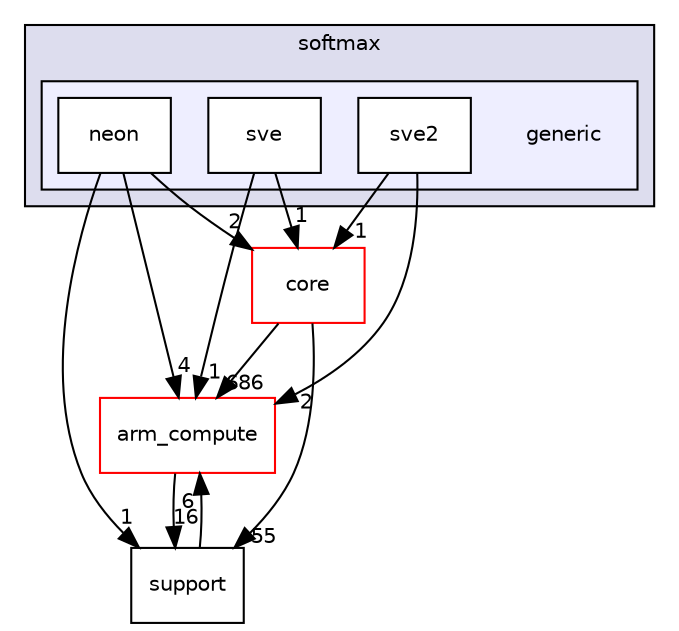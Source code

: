 digraph "src/cpu/kernels/softmax/generic" {
  compound=true
  node [ fontsize="10", fontname="Helvetica"];
  edge [ labelfontsize="10", labelfontname="Helvetica"];
  subgraph clusterdir_c42292eae4d792a7461f8cfc84977b28 {
    graph [ bgcolor="#ddddee", pencolor="black", label="softmax" fontname="Helvetica", fontsize="10", URL="dir_c42292eae4d792a7461f8cfc84977b28.xhtml"]
  subgraph clusterdir_3c0003389c3d6bdd3182f57393932243 {
    graph [ bgcolor="#eeeeff", pencolor="black", label="" URL="dir_3c0003389c3d6bdd3182f57393932243.xhtml"];
    dir_3c0003389c3d6bdd3182f57393932243 [shape=plaintext label="generic"];
  dir_1b61e00991b31f5462798d823b4289c9 [shape=box label="neon" fillcolor="white" style="filled" URL="dir_1b61e00991b31f5462798d823b4289c9.xhtml"];
  dir_90bd923040ab47cd4e174fc5f8b9013a [shape=box label="sve" fillcolor="white" style="filled" URL="dir_90bd923040ab47cd4e174fc5f8b9013a.xhtml"];
  dir_229923791d12ab8ca2f09b02a0481eb3 [shape=box label="sve2" fillcolor="white" style="filled" URL="dir_229923791d12ab8ca2f09b02a0481eb3.xhtml"];
  }
  }
  dir_214608ef36d61442cb2b0c1c4e9a7def [shape=box label="arm_compute" fillcolor="white" style="filled" color="red" URL="dir_214608ef36d61442cb2b0c1c4e9a7def.xhtml"];
  dir_5815af820a9cc9481f1d0990a0d60286 [shape=box label="support" URL="dir_5815af820a9cc9481f1d0990a0d60286.xhtml"];
  dir_aebb8dcc11953d78e620bbef0b9e2183 [shape=box label="core" fillcolor="white" style="filled" color="red" URL="dir_aebb8dcc11953d78e620bbef0b9e2183.xhtml"];
  dir_1b61e00991b31f5462798d823b4289c9->dir_214608ef36d61442cb2b0c1c4e9a7def [headlabel="4", labeldistance=1.5 headhref="dir_000471_000000.xhtml"];
  dir_1b61e00991b31f5462798d823b4289c9->dir_5815af820a9cc9481f1d0990a0d60286 [headlabel="1", labeldistance=1.5 headhref="dir_000471_000031.xhtml"];
  dir_1b61e00991b31f5462798d823b4289c9->dir_aebb8dcc11953d78e620bbef0b9e2183 [headlabel="2", labeldistance=1.5 headhref="dir_000471_000017.xhtml"];
  dir_214608ef36d61442cb2b0c1c4e9a7def->dir_5815af820a9cc9481f1d0990a0d60286 [headlabel="16", labeldistance=1.5 headhref="dir_000000_000031.xhtml"];
  dir_229923791d12ab8ca2f09b02a0481eb3->dir_214608ef36d61442cb2b0c1c4e9a7def [headlabel="2", labeldistance=1.5 headhref="dir_000481_000000.xhtml"];
  dir_229923791d12ab8ca2f09b02a0481eb3->dir_aebb8dcc11953d78e620bbef0b9e2183 [headlabel="1", labeldistance=1.5 headhref="dir_000481_000017.xhtml"];
  dir_aebb8dcc11953d78e620bbef0b9e2183->dir_214608ef36d61442cb2b0c1c4e9a7def [headlabel="686", labeldistance=1.5 headhref="dir_000017_000000.xhtml"];
  dir_aebb8dcc11953d78e620bbef0b9e2183->dir_5815af820a9cc9481f1d0990a0d60286 [headlabel="55", labeldistance=1.5 headhref="dir_000017_000031.xhtml"];
  dir_90bd923040ab47cd4e174fc5f8b9013a->dir_214608ef36d61442cb2b0c1c4e9a7def [headlabel="1", labeldistance=1.5 headhref="dir_000480_000000.xhtml"];
  dir_90bd923040ab47cd4e174fc5f8b9013a->dir_aebb8dcc11953d78e620bbef0b9e2183 [headlabel="1", labeldistance=1.5 headhref="dir_000480_000017.xhtml"];
  dir_5815af820a9cc9481f1d0990a0d60286->dir_214608ef36d61442cb2b0c1c4e9a7def [headlabel="6", labeldistance=1.5 headhref="dir_000031_000000.xhtml"];
}
